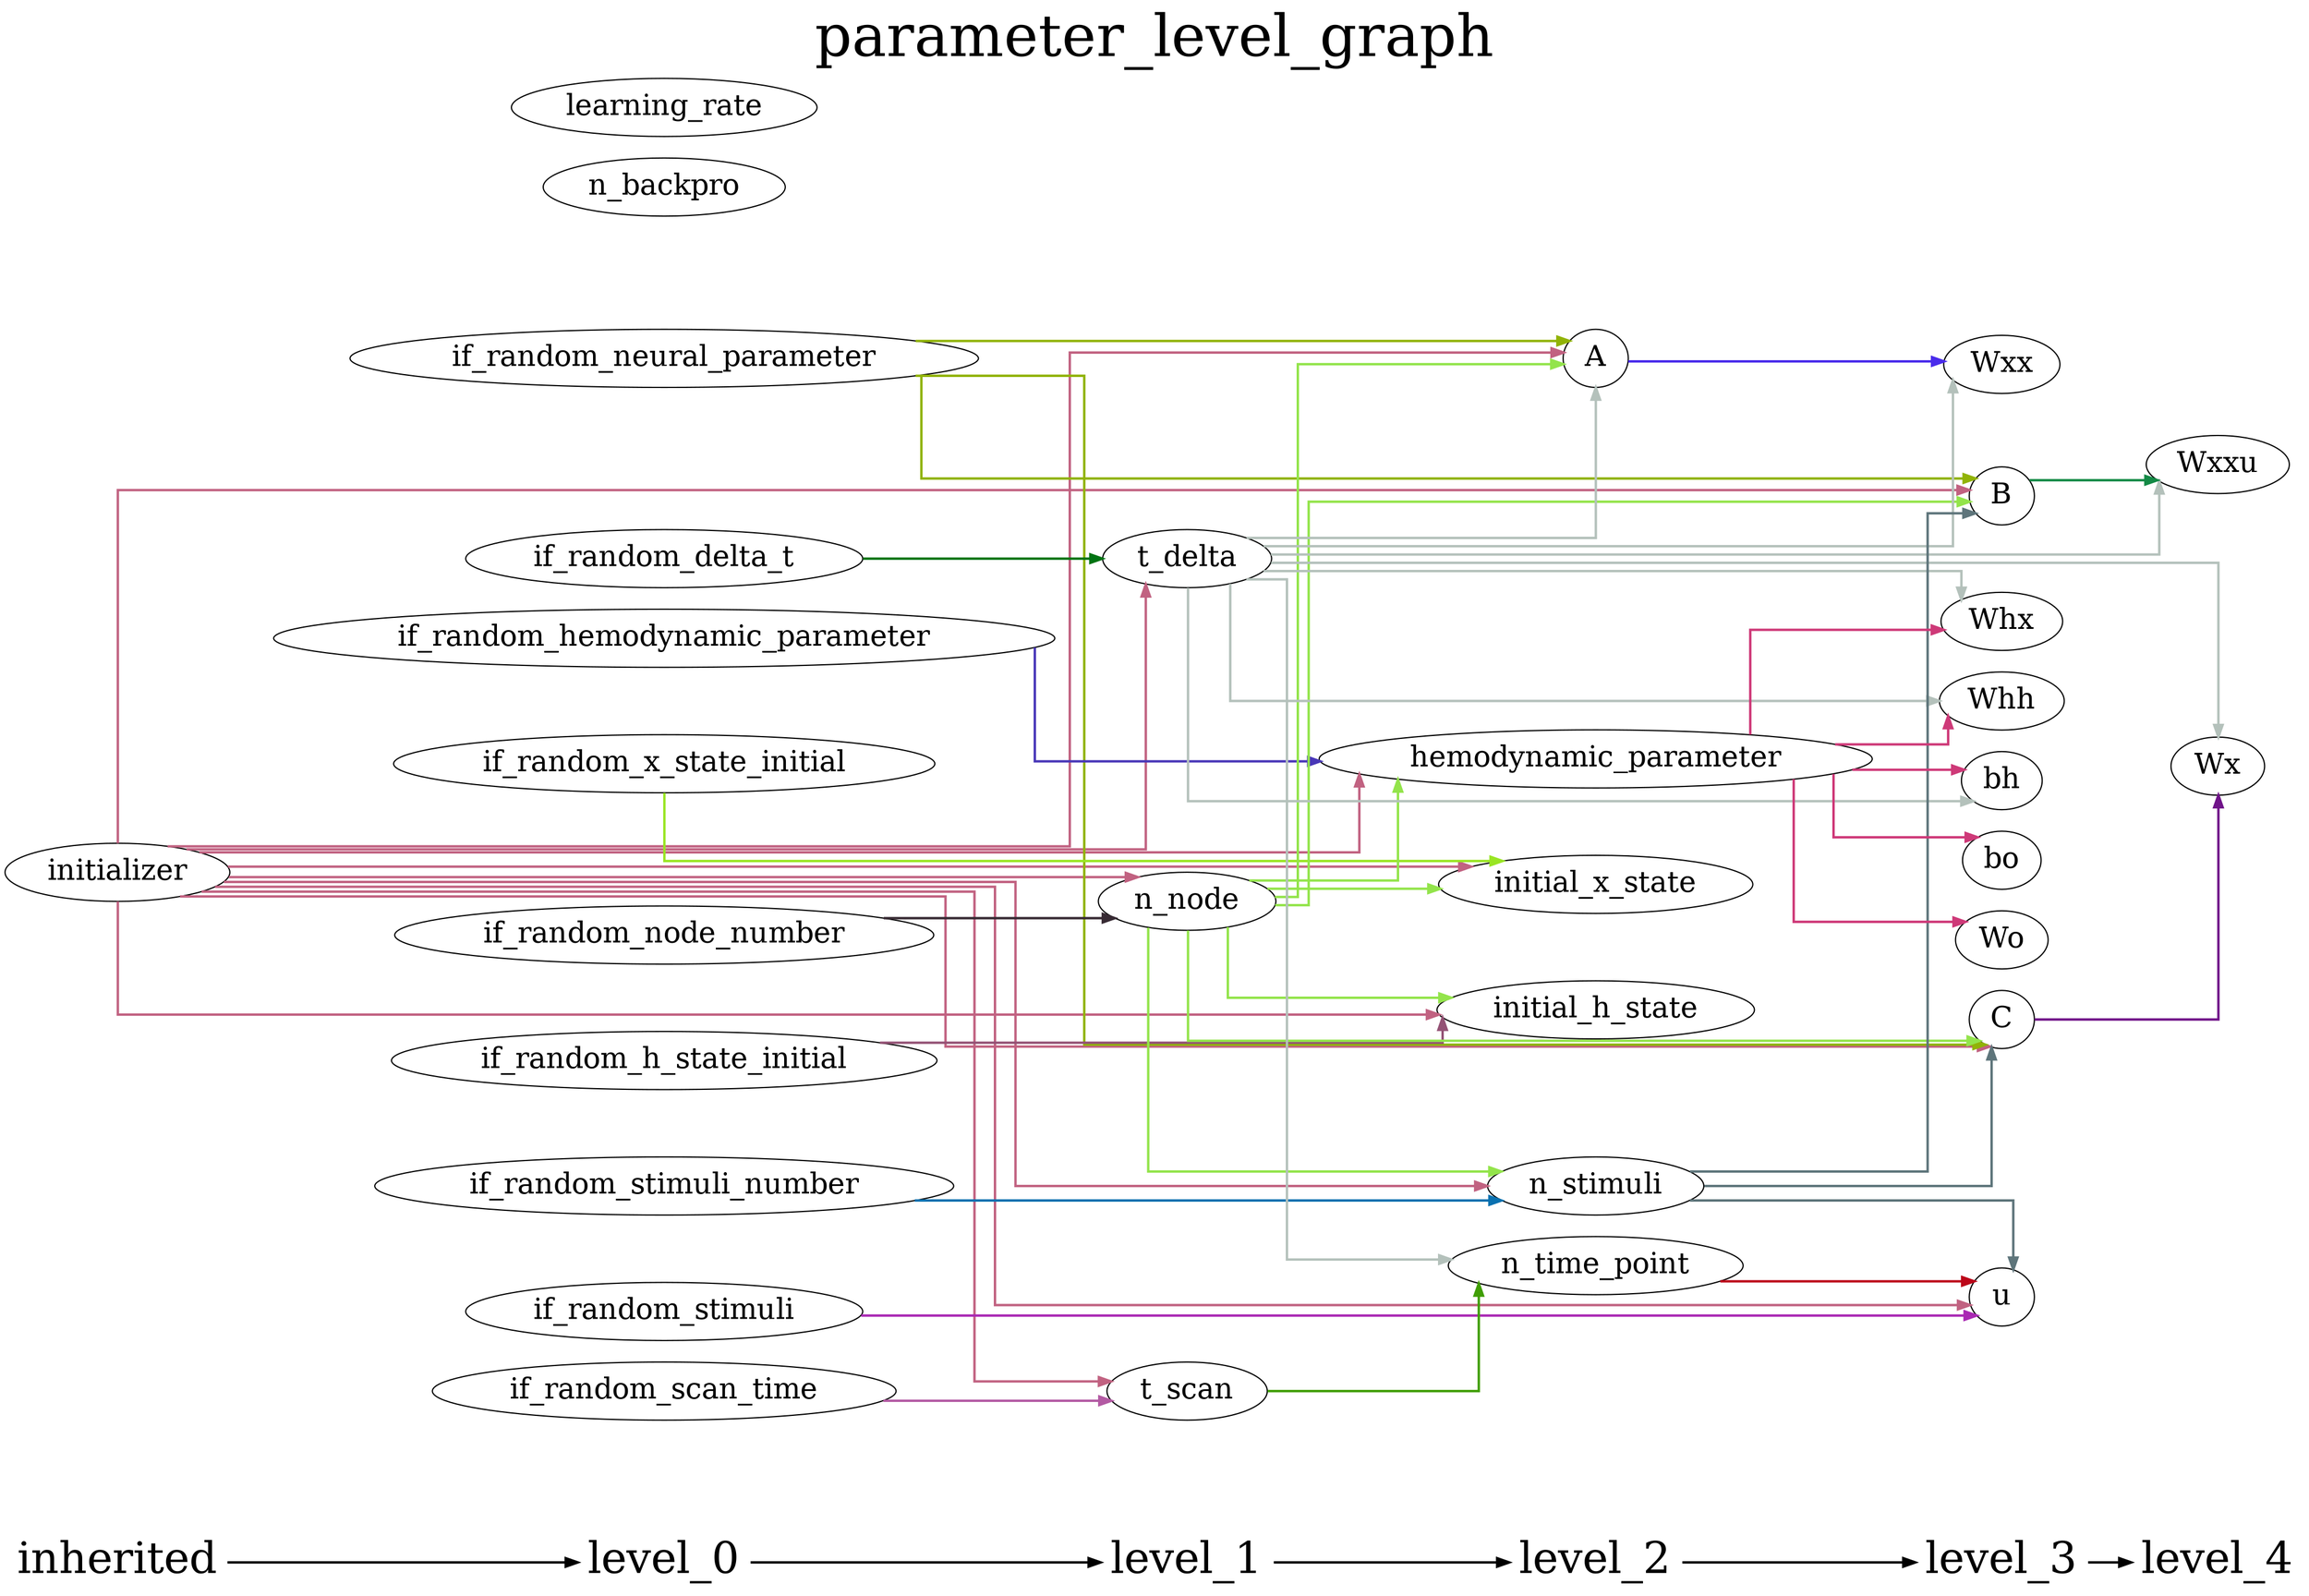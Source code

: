 digraph G {
          splines=ortho;
          fontsize = 48;
          rankdir = "LR";
          node[fontsize=24];
          edge[penwidth=2];
          {
          node [shape=plaintext fontsize=36];
          inherited -> 
          level_0 -> 
          level_1 -> 
          level_2 -> 
          level_3 -> 
          level_4
          }
          {rank = same;
          inherited;
          initializer;
          }
          {rank = same;
          level_0;
          if_random_neural_parameter;
          if_random_hemodynamic_parameter;
          if_random_x_state_initial;
          if_random_h_state_initial;
          if_random_stimuli;
          if_random_node_number;
          if_random_stimuli_number;
          if_random_delta_t;
          if_random_scan_time;
          n_backpro;
          learning_rate;
          }
          {rank = same;
          level_1;
          n_node;
          t_delta;
          t_scan;
          }
          {rank = same;
          level_2;
          n_time_point;
          n_stimuli;
          A;
          hemodynamic_parameter;
          initial_x_state;
          initial_h_state;
          }
          {rank = same;
          level_3;
          u;
          B;
          C;
          Wxx;
          Whx;
          Whh;
          bh;
          Wo;
          bo;
          }
          {rank = same;
          level_4;
          Wxxu;
          Wx;
          }
          if_random_stimuli_number -> n_stimuli [color="#0A71B0"];
          if_random_node_number -> n_node [color="#372A33"];
          initializer -> t_scan [color="#C16281"];
          initializer -> n_stimuli [color="#C16281"];
          initializer -> B [color="#C16281"];
          initializer -> C [color="#C16281"];
          initializer -> u [color="#C16281"];
          initializer -> t_delta [color="#C16281"];
          initializer -> initial_h_state [color="#C16281"];
          initializer -> A [color="#C16281"];
          initializer -> n_node [color="#C16281"];
          initializer -> hemodynamic_parameter [color="#C16281"];
          initializer -> initial_x_state [color="#C16281"];
          if_random_hemodynamic_parameter -> hemodynamic_parameter [color="#4837B7"];
          A -> Wxx [color="#492BEB"];
          if_random_neural_parameter -> B [color="#91B307"];
          if_random_neural_parameter -> C [color="#91B307"];
          if_random_neural_parameter -> A [color="#91B307"];
          if_random_delta_t -> t_delta [color="#007312"];
          t_scan -> n_time_point [color="#409E04"];
          if_random_h_state_initial -> initial_h_state [color="#945275"];
          if_random_x_state_initial -> initial_x_state [color="#99E523"];
          n_stimuli -> B [color="#5E757B"];
          n_stimuli -> C [color="#5E757B"];
          n_stimuli -> u [color="#5E757B"];
          B -> Wxxu [color="#138945"];
          n_node -> n_stimuli [color="#93E44B"];
          n_node -> B [color="#93E44B"];
          n_node -> C [color="#93E44B"];
          n_node -> initial_h_state [color="#93E44B"];
          n_node -> A [color="#93E44B"];
          n_node -> hemodynamic_parameter [color="#93E44B"];
          n_node -> initial_x_state [color="#93E44B"];
          C -> Wx [color="#701489"];
          if_random_scan_time -> t_scan [color="#B35AA3"];
          if_random_stimuli -> u [color="#A929B3"];
          t_delta -> Wxxu [color="#B4C1BB"];
          t_delta -> Whx [color="#B4C1BB"];
          t_delta -> Whh [color="#B4C1BB"];
          t_delta -> Wxx [color="#B4C1BB"];
          t_delta -> A [color="#B4C1BB"];
          t_delta -> bh [color="#B4C1BB"];
          t_delta -> Wx [color="#B4C1BB"];
          t_delta -> n_time_point [color="#B4C1BB"];
          hemodynamic_parameter -> Whx [color="#CE3978"];
          hemodynamic_parameter -> Wo [color="#CE3978"];
          hemodynamic_parameter -> Whh [color="#CE3978"];
          hemodynamic_parameter -> bh [color="#CE3978"];
          hemodynamic_parameter -> bo [color="#CE3978"];
          n_time_point -> u [color="#BC0619"];
          labelloc = "t";
          label = "parameter_level_graph";
}